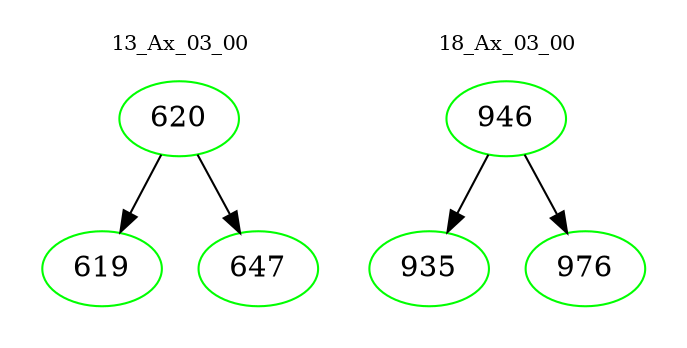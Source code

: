 digraph{
subgraph cluster_0 {
color = white
label = "13_Ax_03_00";
fontsize=10;
T0_620 [label="620", color="green"]
T0_620 -> T0_619 [color="black"]
T0_619 [label="619", color="green"]
T0_620 -> T0_647 [color="black"]
T0_647 [label="647", color="green"]
}
subgraph cluster_1 {
color = white
label = "18_Ax_03_00";
fontsize=10;
T1_946 [label="946", color="green"]
T1_946 -> T1_935 [color="black"]
T1_935 [label="935", color="green"]
T1_946 -> T1_976 [color="black"]
T1_976 [label="976", color="green"]
}
}
